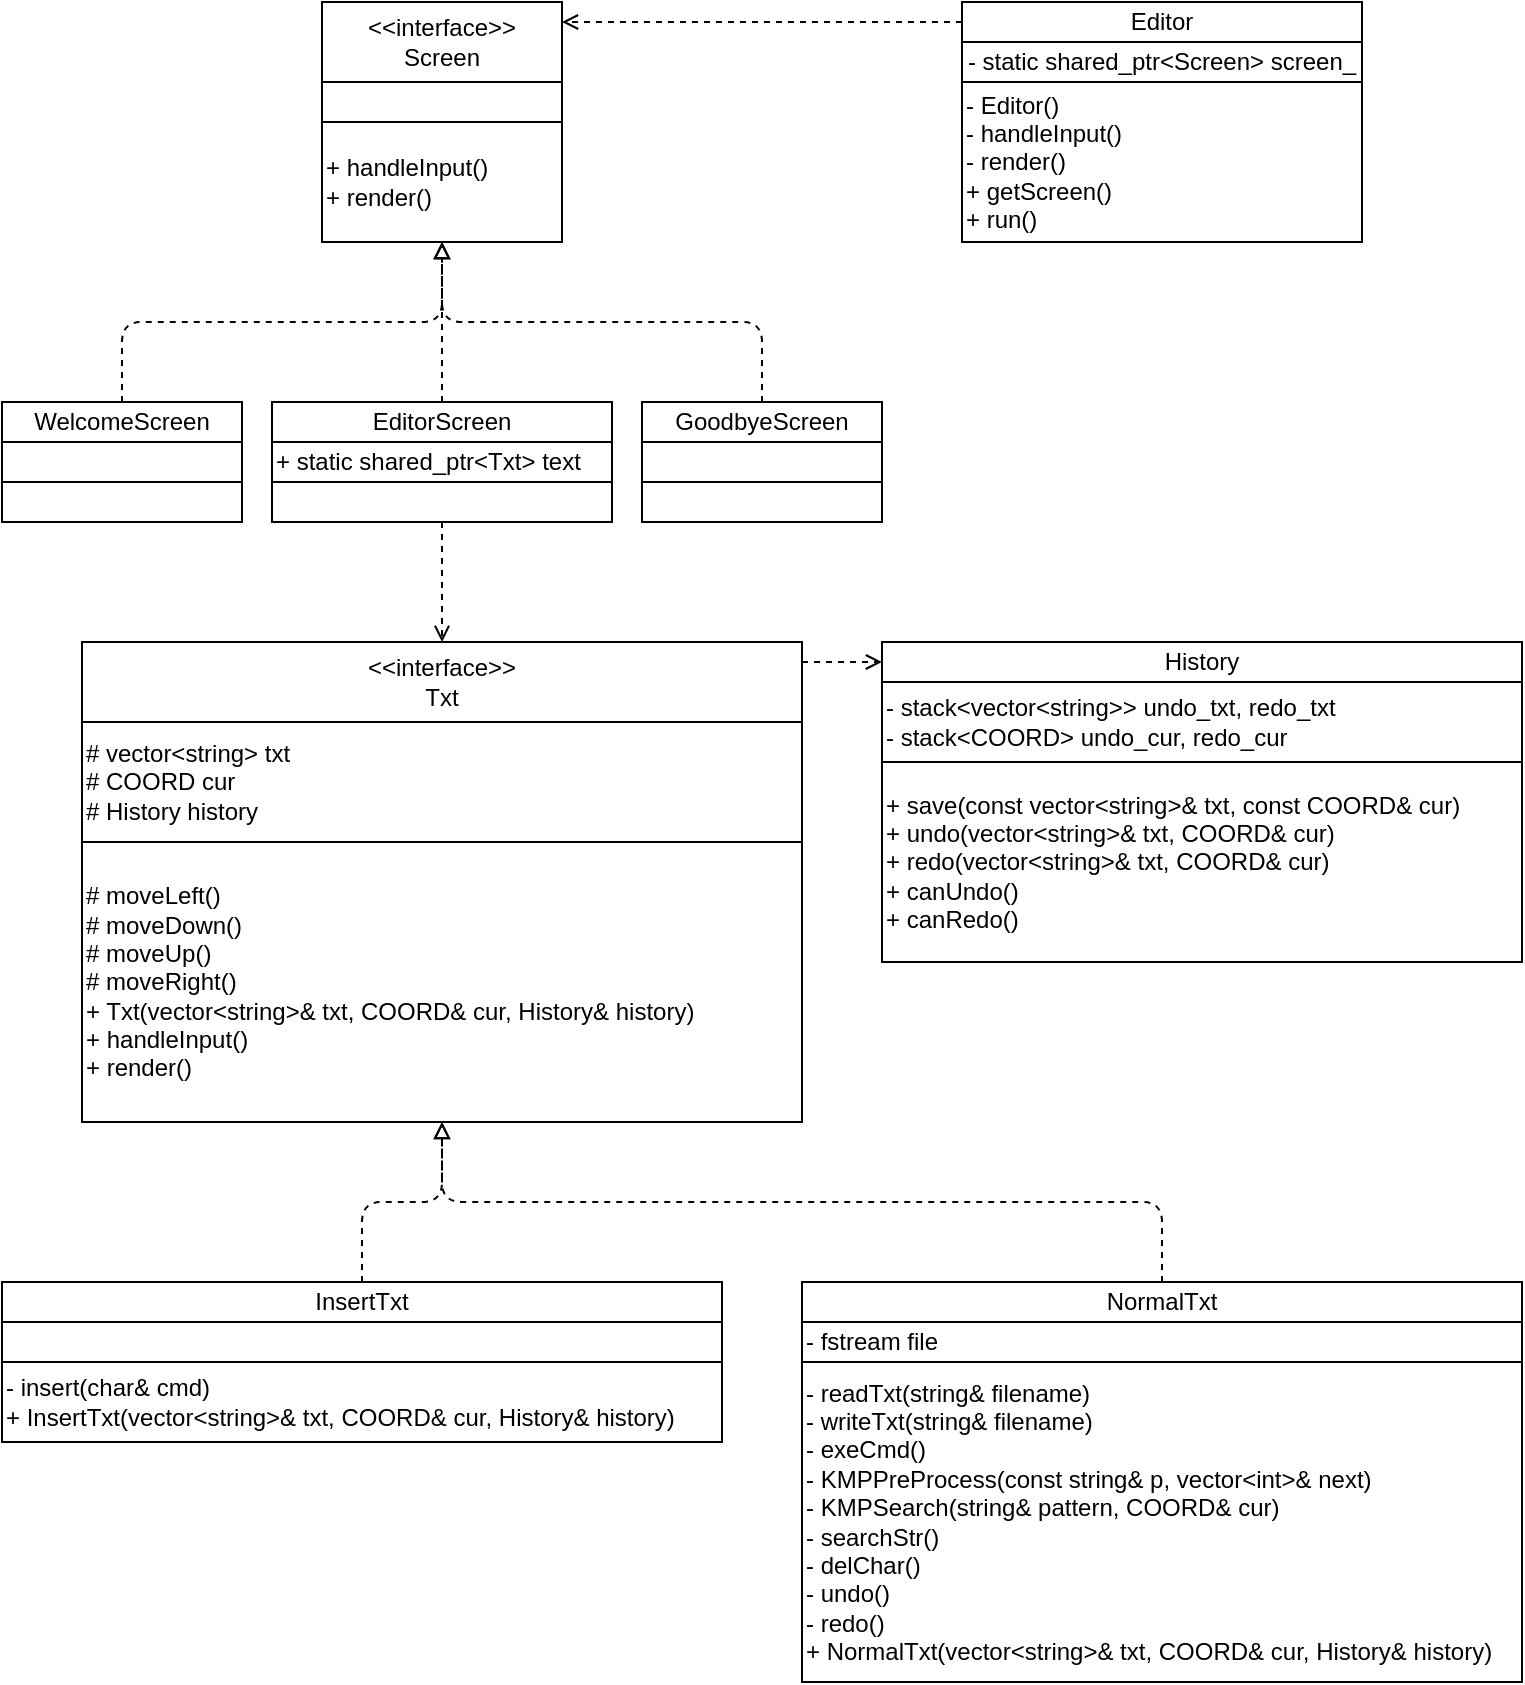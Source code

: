<mxfile>
    <diagram id="LS8Y8_prfT_N856s4JSq" name="第 1 页">
        <mxGraphModel dx="872" dy="245" grid="1" gridSize="10" guides="1" tooltips="1" connect="1" arrows="1" fold="1" page="1" pageScale="1" pageWidth="827" pageHeight="1169" math="0" shadow="0">
            <root>
                <mxCell id="0"/>
                <mxCell id="1" parent="0"/>
                <mxCell id="2" value="&amp;lt;&amp;lt;interface&amp;gt;&amp;gt;&lt;br&gt;Screen" style="rounded=0;whiteSpace=wrap;html=1;" parent="1" vertex="1">
                    <mxGeometry x="200" y="40" width="120" height="40" as="geometry"/>
                </mxCell>
                <mxCell id="5" value="&lt;div style=&quot;&quot;&gt;&lt;span style=&quot;background-color: initial;&quot;&gt;+ handleInput()&lt;/span&gt;&lt;/div&gt;&lt;div style=&quot;&quot;&gt;&lt;span style=&quot;background-color: initial;&quot;&gt;+ render()&lt;/span&gt;&lt;/div&gt;" style="rounded=0;whiteSpace=wrap;html=1;align=left;" parent="1" vertex="1">
                    <mxGeometry x="200" y="100" width="120" height="60" as="geometry"/>
                </mxCell>
                <mxCell id="11" style="edgeStyle=none;html=1;exitX=0.5;exitY=0;exitDx=0;exitDy=0;entryX=0.5;entryY=1;entryDx=0;entryDy=0;endArrow=block;endFill=0;dashed=1;" parent="1" source="6" target="5" edge="1">
                    <mxGeometry relative="1" as="geometry">
                        <Array as="points">
                            <mxPoint x="100" y="200"/>
                            <mxPoint x="260" y="200"/>
                        </Array>
                    </mxGeometry>
                </mxCell>
                <mxCell id="6" value="WelcomeScreen" style="rounded=0;whiteSpace=wrap;html=1;" parent="1" vertex="1">
                    <mxGeometry x="40" y="240" width="120" height="20" as="geometry"/>
                </mxCell>
                <mxCell id="12" style="edgeStyle=none;html=1;exitX=0.5;exitY=0;exitDx=0;exitDy=0;endArrow=block;endFill=0;entryX=0.5;entryY=1;entryDx=0;entryDy=0;dashed=1;" parent="1" source="8" target="5" edge="1">
                    <mxGeometry relative="1" as="geometry">
                        <mxPoint x="260" y="120" as="targetPoint"/>
                    </mxGeometry>
                </mxCell>
                <mxCell id="8" value="EditorScreen" style="rounded=0;whiteSpace=wrap;html=1;" parent="1" vertex="1">
                    <mxGeometry x="175" y="240" width="170" height="20" as="geometry"/>
                </mxCell>
                <mxCell id="13" style="edgeStyle=none;html=1;exitX=0.5;exitY=0;exitDx=0;exitDy=0;entryX=0.5;entryY=1;entryDx=0;entryDy=0;endArrow=block;endFill=0;dashed=1;" parent="1" source="10" target="5" edge="1">
                    <mxGeometry relative="1" as="geometry">
                        <Array as="points">
                            <mxPoint x="420" y="200"/>
                            <mxPoint x="260" y="200"/>
                        </Array>
                    </mxGeometry>
                </mxCell>
                <mxCell id="10" value="GoodbyeScreen" style="rounded=0;whiteSpace=wrap;html=1;" parent="1" vertex="1">
                    <mxGeometry x="360" y="240" width="120" height="20" as="geometry"/>
                </mxCell>
                <mxCell id="15" value="Editor" style="rounded=0;whiteSpace=wrap;html=1;" parent="1" vertex="1">
                    <mxGeometry x="520" y="40" width="200" height="20" as="geometry"/>
                </mxCell>
                <mxCell id="17" style="edgeStyle=none;html=1;exitX=0;exitY=0.5;exitDx=0;exitDy=0;entryX=1;entryY=0.25;entryDx=0;entryDy=0;endArrow=open;endFill=0;dashed=1;" parent="1" source="15" target="2" edge="1">
                    <mxGeometry relative="1" as="geometry"/>
                </mxCell>
                <mxCell id="16" value="&lt;div&gt;&lt;span style=&quot;background-color: initial;&quot;&gt;- Editor()&lt;/span&gt;&lt;/div&gt;&lt;div&gt;&lt;span style=&quot;background-color: initial;&quot;&gt;- handleInput()&lt;/span&gt;&lt;/div&gt;&lt;div style=&quot;&quot;&gt;&lt;span style=&quot;background-color: initial;&quot;&gt;- render()&lt;/span&gt;&lt;/div&gt;&lt;div style=&quot;&quot;&gt;&lt;span style=&quot;background-color: initial;&quot;&gt;+ getScreen()&lt;/span&gt;&lt;/div&gt;&lt;div style=&quot;&quot;&gt;&lt;span style=&quot;background-color: initial;&quot;&gt;+ run()&lt;/span&gt;&lt;/div&gt;" style="rounded=0;whiteSpace=wrap;html=1;align=left;" parent="1" vertex="1">
                    <mxGeometry x="520" y="80" width="200" height="80" as="geometry"/>
                </mxCell>
                <mxCell id="18" value="- static shared_ptr&amp;lt;Screen&amp;gt; screen_" style="rounded=0;whiteSpace=wrap;html=1;" parent="1" vertex="1">
                    <mxGeometry x="520" y="60" width="200" height="20" as="geometry"/>
                </mxCell>
                <mxCell id="19" value="" style="rounded=0;whiteSpace=wrap;html=1;" parent="1" vertex="1">
                    <mxGeometry x="40" y="260" width="120" height="20" as="geometry"/>
                </mxCell>
                <mxCell id="20" value="+ static shared_ptr&amp;lt;Txt&amp;gt; text" style="rounded=0;whiteSpace=wrap;html=1;align=left;" parent="1" vertex="1">
                    <mxGeometry x="175" y="260" width="170" height="20" as="geometry"/>
                </mxCell>
                <mxCell id="21" value="" style="rounded=0;whiteSpace=wrap;html=1;" parent="1" vertex="1">
                    <mxGeometry x="200" y="80" width="120" height="20" as="geometry"/>
                </mxCell>
                <mxCell id="22" value="" style="rounded=0;whiteSpace=wrap;html=1;" parent="1" vertex="1">
                    <mxGeometry x="40" y="280" width="120" height="20" as="geometry"/>
                </mxCell>
                <mxCell id="23" value="" style="rounded=0;whiteSpace=wrap;html=1;" parent="1" vertex="1">
                    <mxGeometry x="360" y="260" width="120" height="20" as="geometry"/>
                </mxCell>
                <mxCell id="24" value="" style="rounded=0;whiteSpace=wrap;html=1;" parent="1" vertex="1">
                    <mxGeometry x="360" y="280" width="120" height="20" as="geometry"/>
                </mxCell>
                <mxCell id="44" style="edgeStyle=none;html=1;exitX=0.5;exitY=1;exitDx=0;exitDy=0;entryX=0.5;entryY=0;entryDx=0;entryDy=0;dashed=1;endArrow=open;endFill=0;" parent="1" source="25" target="29" edge="1">
                    <mxGeometry relative="1" as="geometry"/>
                </mxCell>
                <mxCell id="25" value="" style="rounded=0;whiteSpace=wrap;html=1;" parent="1" vertex="1">
                    <mxGeometry x="175" y="280" width="170" height="20" as="geometry"/>
                </mxCell>
                <mxCell id="26" value="History" style="rounded=0;whiteSpace=wrap;html=1;" parent="1" vertex="1">
                    <mxGeometry x="480" y="360" width="320" height="20" as="geometry"/>
                </mxCell>
                <mxCell id="27" value="&lt;div style=&quot;&quot;&gt;&lt;div&gt;+ save(const vector&amp;lt;string&amp;gt;&amp;amp; txt, const COORD&amp;amp; cur)&lt;/div&gt;&lt;div&gt;+ undo(vector&amp;lt;string&amp;gt;&amp;amp; txt, COORD&amp;amp; cur)&lt;/div&gt;&lt;div&gt;+ redo(vector&amp;lt;string&amp;gt;&amp;amp; txt, COORD&amp;amp; cur)&lt;/div&gt;&lt;div&gt;+ canUndo()&lt;/div&gt;&lt;div&gt;+ canRedo()&lt;/div&gt;&lt;/div&gt;" style="rounded=0;whiteSpace=wrap;html=1;align=left;" parent="1" vertex="1">
                    <mxGeometry x="480" y="420" width="320" height="100" as="geometry"/>
                </mxCell>
                <mxCell id="28" value="&lt;div&gt;- stack&amp;lt;vector&amp;lt;string&amp;gt;&amp;gt; undo_txt, redo_txt&amp;nbsp;&lt;/div&gt;&lt;div&gt;- stack&amp;lt;COORD&amp;gt; undo_cur, redo_cur&lt;/div&gt;" style="rounded=0;whiteSpace=wrap;html=1;align=left;" parent="1" vertex="1">
                    <mxGeometry x="480" y="380" width="320" height="40" as="geometry"/>
                </mxCell>
                <mxCell id="43" style="edgeStyle=none;html=1;exitX=1;exitY=0.25;exitDx=0;exitDy=0;entryX=0;entryY=0.5;entryDx=0;entryDy=0;dashed=1;endArrow=open;endFill=0;" parent="1" source="29" target="26" edge="1">
                    <mxGeometry relative="1" as="geometry"/>
                </mxCell>
                <mxCell id="29" value="&amp;lt;&amp;lt;interface&amp;gt;&amp;gt;&lt;br&gt;Txt" style="rounded=0;whiteSpace=wrap;html=1;" parent="1" vertex="1">
                    <mxGeometry x="80" y="360" width="360" height="40" as="geometry"/>
                </mxCell>
                <mxCell id="30" value="&lt;div style=&quot;&quot;&gt;&lt;div&gt;&lt;div&gt;# moveLeft()&lt;/div&gt;&lt;div&gt;# moveDown()&lt;/div&gt;&lt;div&gt;# moveUp()&lt;/div&gt;&lt;div&gt;# moveRight()&lt;/div&gt;&lt;/div&gt;&lt;div&gt;&lt;div&gt;+ Txt(vector&amp;lt;string&amp;gt;&amp;amp; txt, COORD&amp;amp; cur, History&amp;amp; history)&lt;/div&gt;&lt;/div&gt;&lt;div&gt;+ handleInput()&lt;/div&gt;&lt;div&gt;+ render()&lt;/div&gt;&lt;/div&gt;" style="rounded=0;whiteSpace=wrap;html=1;align=left;" parent="1" vertex="1">
                    <mxGeometry x="80" y="460" width="360" height="140" as="geometry"/>
                </mxCell>
                <mxCell id="31" value="&lt;div&gt;# vector&amp;lt;string&amp;gt; txt&lt;/div&gt;&lt;div&gt;# COORD cur&lt;/div&gt;&lt;div&gt;# History history&lt;/div&gt;" style="rounded=0;whiteSpace=wrap;html=1;align=left;" parent="1" vertex="1">
                    <mxGeometry x="80" y="400" width="360" height="60" as="geometry"/>
                </mxCell>
                <mxCell id="45" style="edgeStyle=none;html=1;exitX=0.5;exitY=0;exitDx=0;exitDy=0;entryX=0.5;entryY=1;entryDx=0;entryDy=0;endArrow=block;endFill=0;dashed=1;" parent="1" source="36" target="30" edge="1">
                    <mxGeometry relative="1" as="geometry">
                        <Array as="points">
                            <mxPoint x="220" y="640"/>
                            <mxPoint x="260" y="640"/>
                        </Array>
                    </mxGeometry>
                </mxCell>
                <mxCell id="36" value="InsertTxt" style="rounded=0;whiteSpace=wrap;html=1;" parent="1" vertex="1">
                    <mxGeometry x="40" y="680" width="360" height="20" as="geometry"/>
                </mxCell>
                <mxCell id="37" value="" style="rounded=0;whiteSpace=wrap;html=1;" parent="1" vertex="1">
                    <mxGeometry x="40" y="700" width="360" height="20" as="geometry"/>
                </mxCell>
                <mxCell id="38" value="- insert(char&amp;amp; cmd)&lt;br&gt;+ InsertTxt(vector&amp;lt;string&amp;gt;&amp;amp; txt, COORD&amp;amp; cur, History&amp;amp; history)" style="rounded=0;whiteSpace=wrap;html=1;align=left;" parent="1" vertex="1">
                    <mxGeometry x="40" y="720" width="360" height="40" as="geometry"/>
                </mxCell>
                <mxCell id="46" style="edgeStyle=none;html=1;exitX=0.5;exitY=0;exitDx=0;exitDy=0;entryX=0.5;entryY=1;entryDx=0;entryDy=0;endArrow=block;endFill=0;dashed=1;" parent="1" source="39" target="30" edge="1">
                    <mxGeometry relative="1" as="geometry">
                        <Array as="points">
                            <mxPoint x="620" y="640"/>
                            <mxPoint x="260" y="640"/>
                        </Array>
                    </mxGeometry>
                </mxCell>
                <mxCell id="39" value="NormalTxt" style="rounded=0;whiteSpace=wrap;html=1;" parent="1" vertex="1">
                    <mxGeometry x="440" y="680" width="360" height="20" as="geometry"/>
                </mxCell>
                <mxCell id="40" value="- fstream file" style="rounded=0;whiteSpace=wrap;html=1;align=left;" parent="1" vertex="1">
                    <mxGeometry x="440" y="700" width="360" height="20" as="geometry"/>
                </mxCell>
                <mxCell id="41" value="&lt;div&gt;- readTxt(string&amp;amp; filename)&lt;/div&gt;&lt;div&gt;&lt;span style=&quot;background-color: initial;&quot;&gt;- writeTxt(string&amp;amp; filename)&lt;/span&gt;&lt;br&gt;&lt;/div&gt;&lt;div&gt;&lt;div&gt;- exeCmd()&lt;/div&gt;&lt;/div&gt;&lt;div&gt;- KMPPreProcess(const string&amp;amp; p, vector&amp;lt;int&amp;gt;&amp;amp; next)&lt;/div&gt;&lt;div&gt;- KMPSearch(string&amp;amp; pattern, COORD&amp;amp; cur)&lt;/div&gt;&lt;div&gt;&lt;div&gt;- searchStr()&lt;br&gt;&lt;/div&gt;&lt;div&gt;&lt;span style=&quot;background-color: initial;&quot;&gt;- delChar()&lt;/span&gt;&lt;br&gt;&lt;/div&gt;&lt;div&gt;- undo()&lt;/div&gt;&lt;div&gt;- redo()&lt;/div&gt;&lt;/div&gt;&lt;div&gt;+ NormalTxt(vector&amp;lt;string&amp;gt;&amp;amp; txt, COORD&amp;amp; cur, History&amp;amp; history)&lt;br&gt;&lt;/div&gt;" style="rounded=0;whiteSpace=wrap;html=1;align=left;" parent="1" vertex="1">
                    <mxGeometry x="440" y="720" width="360" height="160" as="geometry"/>
                </mxCell>
            </root>
        </mxGraphModel>
    </diagram>
</mxfile>